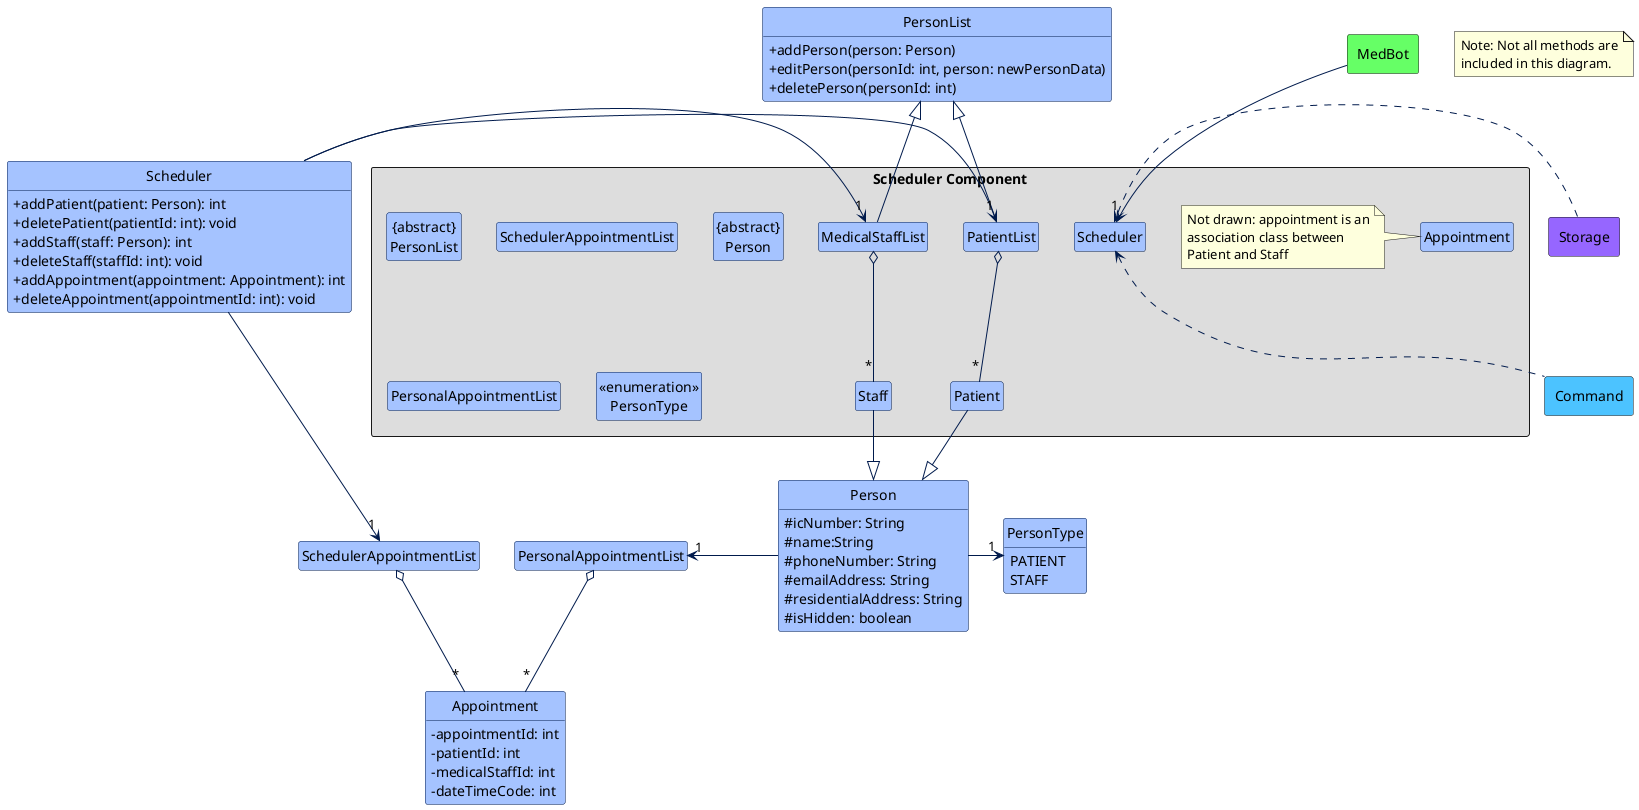 @startuml

skinparam class {
    BackgroundColor #A5C3FF
    BorderColor #001A4C
    ArrowColor #001A4C
}

hide circle
hide empty members
skinparam classAttributeIconSize 0

package "MedBot" <<Rectangle>> #66FF66 {
}

package "Storage" <<Rectangle>> #9666FF {
}

package "Command" <<Rectangle>> #4CC3FF {
}

package "Scheduler Component" <<Rectangle>> #DDDDDD {
    class Scheduler
    class "{abstract}\nPersonList" as PersonList
    class PatientList
    class "MedicalStaffList" as StaffList
    class SchedulerAppointmentList
    class "{abstract}\nPerson" as Person
    class Patient
    class Staff
    class PersonalAppointmentList
    class Appointment
    note left: Not drawn: appointment is an\nassociation class between\nPatient and Staff
    enum "<<enumeration>>\nPersonType" as PersonType
}

MedBot -down-> "1" Scheduler
Storage .right.> Scheduler
Command .up.> Scheduler

MedBot -[hidden]down-> Storage
Storage -[hidden]down-> Command

class Scheduler {
    +addPatient(patient: Person): int
    +deletePatient(patientId: int): void
    +addStaff(staff: Person): int
    +deleteStaff(staffId: int): void
    +addAppointment(appointment: Appointment): int
    +deleteAppointment(appointmentId: int): void
}

class PersonList {
    +addPerson(person: Person)
    +editPerson(personId: int, person: newPersonData)
    +deletePerson(personId: int)
}

class Person {
    #icNumber: String
    #name:String
    #phoneNumber: String
    #emailAddress: String
    #residentialAddress: String
    #isHidden: boolean
}

enum PersonType {
    PATIENT
    STAFF
}

class PersonalAppointmentList {
}

class SchedulerAppointmentList {
}

class Appointment {
    -appointmentId: int
    -patientId: int
    -medicalStaffId: int
    -dateTimeCode: int
}



PersonList <|-down- PatientList
PersonList <|-down- StaffList
Person <|-up- Patient
Person <|-up- Staff
Person -right-> "1" PersonType
Person -left-> "1" PersonalAppointmentList
PatientList o-down- "*" Patient
StaffList o-down- "*" Staff
Scheduler -right-> "1" PatientList
Scheduler -right-> "1" StaffList
Scheduler -down--> "1" SchedulerAppointmentList
PersonalAppointmentList o-down- "*" Appointment
SchedulerAppointmentList o-down- "*" Appointment


SchedulerAppointmentList -[hidden]right- PersonalAppointmentList



note as MethodsNote
Note: Not all methods are
included in this diagram.
end note
@enduml